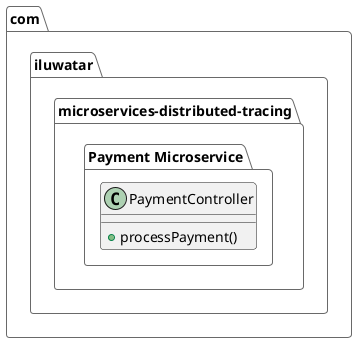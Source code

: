 @startuml
!theme vibrant
package com.iluwatar.microservices-distributed-tracing {

package "Payment Microservice" {
    class PaymentController {
        +processPayment()
    }
}
}
@enduml